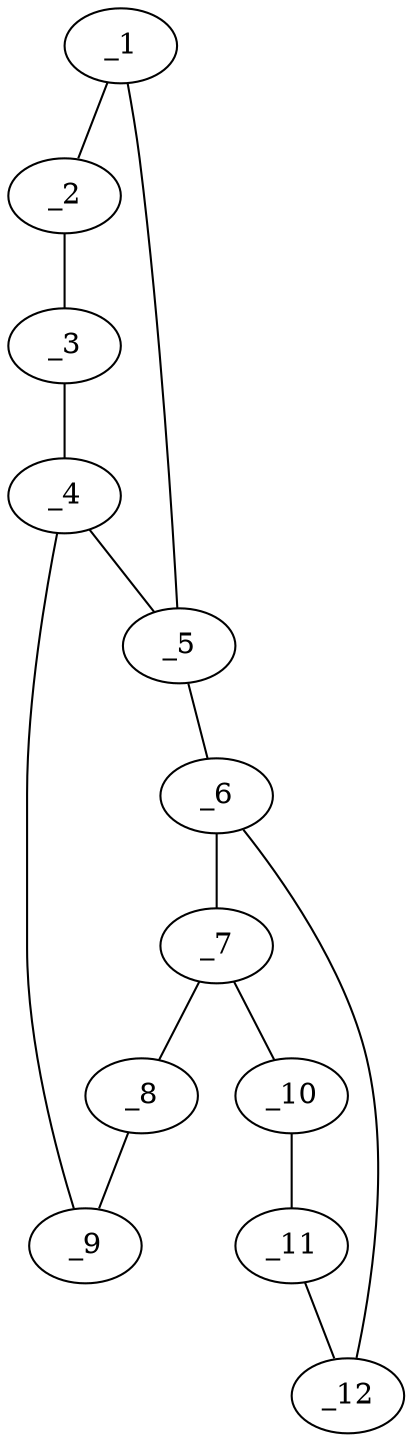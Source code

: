 graph molid630076 {
	_1	 [charge=0,
		chem=1,
		symbol="C  ",
		x="4.6128",
		y="-1.4368"];
	_2	 [charge=0,
		chem=1,
		symbol="C  ",
		x="5.6073",
		y="-1.5413"];
	_1 -- _2	 [valence=2];
	_5	 [charge=0,
		chem=1,
		symbol="C  ",
		x="4.4049",
		y="-0.4587"];
	_1 -- _5	 [valence=1];
	_3	 [charge=0,
		chem=5,
		symbol="S  ",
		x="6.014",
		y="-0.6278"];
	_2 -- _3	 [valence=1];
	_4	 [charge=0,
		chem=1,
		symbol="C  ",
		x="5.2709",
		y="0.0413"];
	_3 -- _4	 [valence=1];
	_4 -- _5	 [valence=2];
	_9	 [charge=0,
		chem=1,
		symbol="C  ",
		x="5.2709",
		y="1.0413"];
	_4 -- _9	 [valence=1];
	_6	 [charge=0,
		chem=1,
		symbol="C  ",
		x="3.5388",
		y="0.0413"];
	_5 -- _6	 [valence=1];
	_7	 [charge=0,
		chem=1,
		symbol="C  ",
		x="3.5388",
		y="1.0413"];
	_6 -- _7	 [valence=1];
	_12	 [charge=0,
		chem=1,
		symbol="C  ",
		x="2.5878",
		y="-0.2677"];
	_6 -- _12	 [valence=2];
	_8	 [charge=0,
		chem=4,
		symbol="N  ",
		x="4.4049",
		y="1.5413"];
	_7 -- _8	 [valence=1];
	_10	 [charge=0,
		chem=1,
		symbol="C  ",
		x="2.5878",
		y="1.3503"];
	_7 -- _10	 [valence=2];
	_8 -- _9	 [valence=2];
	_11	 [charge=0,
		chem=5,
		symbol="S  ",
		x=2,
		y="0.5413"];
	_10 -- _11	 [valence=1];
	_11 -- _12	 [valence=1];
}
